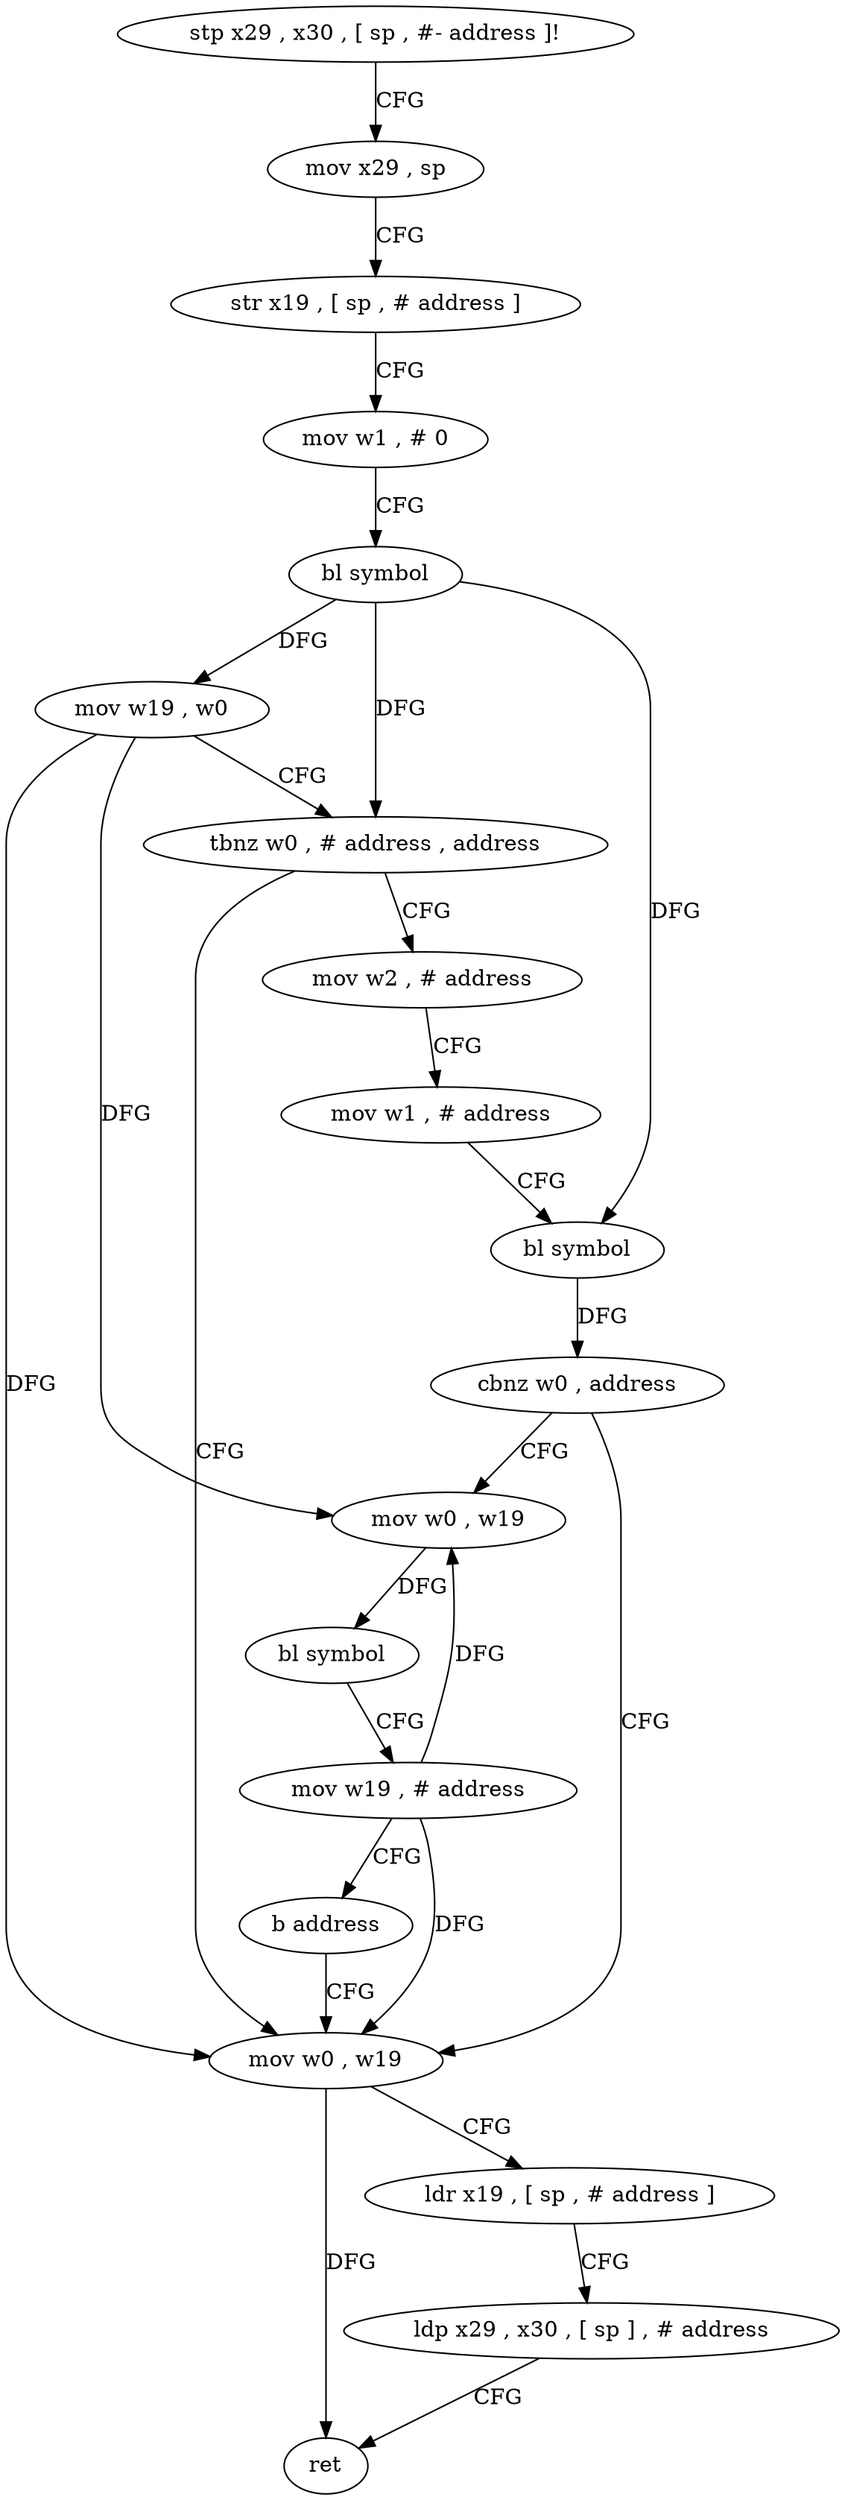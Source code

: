 digraph "func" {
"4205136" [label = "stp x29 , x30 , [ sp , #- address ]!" ]
"4205140" [label = "mov x29 , sp" ]
"4205144" [label = "str x19 , [ sp , # address ]" ]
"4205148" [label = "mov w1 , # 0" ]
"4205152" [label = "bl symbol" ]
"4205156" [label = "mov w19 , w0" ]
"4205160" [label = "tbnz w0 , # address , address" ]
"4205180" [label = "mov w0 , w19" ]
"4205164" [label = "mov w2 , # address" ]
"4205184" [label = "ldr x19 , [ sp , # address ]" ]
"4205188" [label = "ldp x29 , x30 , [ sp ] , # address" ]
"4205192" [label = "ret" ]
"4205168" [label = "mov w1 , # address" ]
"4205172" [label = "bl symbol" ]
"4205176" [label = "cbnz w0 , address" ]
"4205196" [label = "mov w0 , w19" ]
"4205200" [label = "bl symbol" ]
"4205204" [label = "mov w19 , # address" ]
"4205208" [label = "b address" ]
"4205136" -> "4205140" [ label = "CFG" ]
"4205140" -> "4205144" [ label = "CFG" ]
"4205144" -> "4205148" [ label = "CFG" ]
"4205148" -> "4205152" [ label = "CFG" ]
"4205152" -> "4205156" [ label = "DFG" ]
"4205152" -> "4205160" [ label = "DFG" ]
"4205152" -> "4205172" [ label = "DFG" ]
"4205156" -> "4205160" [ label = "CFG" ]
"4205156" -> "4205180" [ label = "DFG" ]
"4205156" -> "4205196" [ label = "DFG" ]
"4205160" -> "4205180" [ label = "CFG" ]
"4205160" -> "4205164" [ label = "CFG" ]
"4205180" -> "4205184" [ label = "CFG" ]
"4205180" -> "4205192" [ label = "DFG" ]
"4205164" -> "4205168" [ label = "CFG" ]
"4205184" -> "4205188" [ label = "CFG" ]
"4205188" -> "4205192" [ label = "CFG" ]
"4205168" -> "4205172" [ label = "CFG" ]
"4205172" -> "4205176" [ label = "DFG" ]
"4205176" -> "4205196" [ label = "CFG" ]
"4205176" -> "4205180" [ label = "CFG" ]
"4205196" -> "4205200" [ label = "DFG" ]
"4205200" -> "4205204" [ label = "CFG" ]
"4205204" -> "4205208" [ label = "CFG" ]
"4205204" -> "4205180" [ label = "DFG" ]
"4205204" -> "4205196" [ label = "DFG" ]
"4205208" -> "4205180" [ label = "CFG" ]
}
